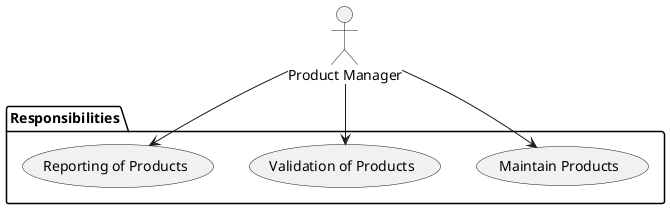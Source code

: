 @startuml

actor "Product Manager" as pm

package "Responsibilities" as r1 {
	usecase "Maintain Products" as uc1
	usecase "Validation of Products" as uc2
	usecase "Reporting of Products" as uc3
}

pm --> uc1
pm --> uc2
pm --> uc3
@enduml
